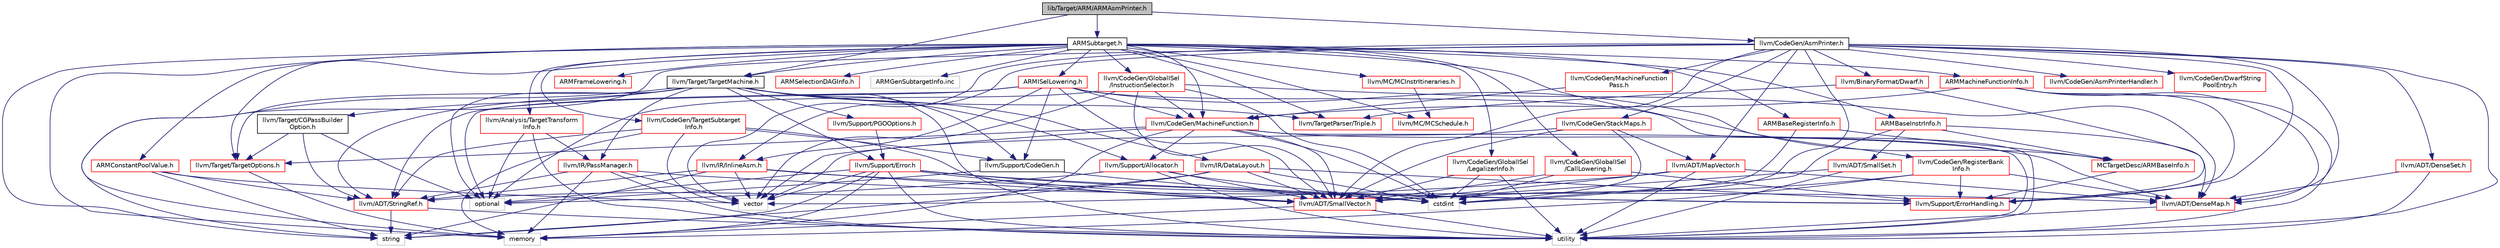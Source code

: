digraph "lib/Target/ARM/ARMAsmPrinter.h"
{
 // LATEX_PDF_SIZE
  bgcolor="transparent";
  edge [fontname="Helvetica",fontsize="10",labelfontname="Helvetica",labelfontsize="10"];
  node [fontname="Helvetica",fontsize="10",shape=record];
  Node1 [label="lib/Target/ARM/ARMAsmPrinter.h",height=0.2,width=0.4,color="black", fillcolor="grey75", style="filled", fontcolor="black",tooltip=" "];
  Node1 -> Node2 [color="midnightblue",fontsize="10",style="solid",fontname="Helvetica"];
  Node2 [label="ARMSubtarget.h",height=0.2,width=0.4,color="black",URL="$ARMSubtarget_8h.html",tooltip=" "];
  Node2 -> Node3 [color="midnightblue",fontsize="10",style="solid",fontname="Helvetica"];
  Node3 [label="ARMBaseInstrInfo.h",height=0.2,width=0.4,color="red",URL="$ARMBaseInstrInfo_8h.html",tooltip=" "];
  Node3 -> Node4 [color="midnightblue",fontsize="10",style="solid",fontname="Helvetica"];
  Node4 [label="MCTargetDesc/ARMBaseInfo.h",height=0.2,width=0.4,color="red",URL="$MCTargetDesc_2ARMBaseInfo_8h.html",tooltip=" "];
  Node4 -> Node14 [color="midnightblue",fontsize="10",style="solid",fontname="Helvetica"];
  Node14 [label="llvm/Support/ErrorHandling.h",height=0.2,width=0.4,color="red",URL="$Support_2ErrorHandling_8h.html",tooltip=" "];
  Node3 -> Node63 [color="midnightblue",fontsize="10",style="solid",fontname="Helvetica"];
  Node63 [label="llvm/ADT/DenseMap.h",height=0.2,width=0.4,color="red",URL="$DenseMap_8h.html",tooltip=" "];
  Node63 -> Node27 [color="midnightblue",fontsize="10",style="solid",fontname="Helvetica"];
  Node27 [label="utility",height=0.2,width=0.4,color="grey75",tooltip=" "];
  Node3 -> Node69 [color="midnightblue",fontsize="10",style="solid",fontname="Helvetica"];
  Node69 [label="llvm/ADT/SmallSet.h",height=0.2,width=0.4,color="red",URL="$SmallSet_8h.html",tooltip=" "];
  Node69 -> Node33 [color="midnightblue",fontsize="10",style="solid",fontname="Helvetica"];
  Node33 [label="llvm/ADT/SmallVector.h",height=0.2,width=0.4,color="red",URL="$SmallVector_8h.html",tooltip=" "];
  Node33 -> Node38 [color="midnightblue",fontsize="10",style="solid",fontname="Helvetica"];
  Node38 [label="memory",height=0.2,width=0.4,color="grey75",tooltip=" "];
  Node33 -> Node27 [color="midnightblue",fontsize="10",style="solid",fontname="Helvetica"];
  Node69 -> Node27 [color="midnightblue",fontsize="10",style="solid",fontname="Helvetica"];
  Node3 -> Node20 [color="midnightblue",fontsize="10",style="solid",fontname="Helvetica"];
  Node20 [label="cstdint",height=0.2,width=0.4,color="grey75",tooltip=" "];
  Node2 -> Node242 [color="midnightblue",fontsize="10",style="solid",fontname="Helvetica"];
  Node242 [label="ARMBaseRegisterInfo.h",height=0.2,width=0.4,color="red",URL="$ARMBaseRegisterInfo_8h.html",tooltip=" "];
  Node242 -> Node4 [color="midnightblue",fontsize="10",style="solid",fontname="Helvetica"];
  Node242 -> Node20 [color="midnightblue",fontsize="10",style="solid",fontname="Helvetica"];
  Node2 -> Node243 [color="midnightblue",fontsize="10",style="solid",fontname="Helvetica"];
  Node243 [label="ARMConstantPoolValue.h",height=0.2,width=0.4,color="red",URL="$ARMConstantPoolValue_8h.html",tooltip=" "];
  Node243 -> Node57 [color="midnightblue",fontsize="10",style="solid",fontname="Helvetica"];
  Node57 [label="llvm/ADT/StringRef.h",height=0.2,width=0.4,color="red",URL="$StringRef_8h.html",tooltip=" "];
  Node57 -> Node31 [color="midnightblue",fontsize="10",style="solid",fontname="Helvetica"];
  Node31 [label="string",height=0.2,width=0.4,color="grey75",tooltip=" "];
  Node57 -> Node27 [color="midnightblue",fontsize="10",style="solid",fontname="Helvetica"];
  Node243 -> Node31 [color="midnightblue",fontsize="10",style="solid",fontname="Helvetica"];
  Node243 -> Node48 [color="midnightblue",fontsize="10",style="solid",fontname="Helvetica"];
  Node48 [label="vector",height=0.2,width=0.4,color="grey75",tooltip=" "];
  Node2 -> Node246 [color="midnightblue",fontsize="10",style="solid",fontname="Helvetica"];
  Node246 [label="ARMFrameLowering.h",height=0.2,width=0.4,color="red",URL="$ARMFrameLowering_8h.html",tooltip=" "];
  Node2 -> Node248 [color="midnightblue",fontsize="10",style="solid",fontname="Helvetica"];
  Node248 [label="ARMISelLowering.h",height=0.2,width=0.4,color="red",URL="$ARMISelLowering_8h.html",tooltip=" "];
  Node248 -> Node4 [color="midnightblue",fontsize="10",style="solid",fontname="Helvetica"];
  Node248 -> Node33 [color="midnightblue",fontsize="10",style="solid",fontname="Helvetica"];
  Node248 -> Node57 [color="midnightblue",fontsize="10",style="solid",fontname="Helvetica"];
  Node248 -> Node158 [color="midnightblue",fontsize="10",style="solid",fontname="Helvetica"];
  Node158 [label="llvm/CodeGen/MachineFunction.h",height=0.2,width=0.4,color="red",URL="$MachineFunction_8h.html",tooltip=" "];
  Node158 -> Node63 [color="midnightblue",fontsize="10",style="solid",fontname="Helvetica"];
  Node158 -> Node33 [color="midnightblue",fontsize="10",style="solid",fontname="Helvetica"];
  Node158 -> Node143 [color="midnightblue",fontsize="10",style="solid",fontname="Helvetica"];
  Node143 [label="llvm/Support/Allocator.h",height=0.2,width=0.4,color="red",URL="$Allocator_8h.html",tooltip=" "];
  Node143 -> Node33 [color="midnightblue",fontsize="10",style="solid",fontname="Helvetica"];
  Node143 -> Node20 [color="midnightblue",fontsize="10",style="solid",fontname="Helvetica"];
  Node143 -> Node30 [color="midnightblue",fontsize="10",style="solid",fontname="Helvetica"];
  Node30 [label="optional",height=0.2,width=0.4,color="grey75",tooltip=" "];
  Node143 -> Node27 [color="midnightblue",fontsize="10",style="solid",fontname="Helvetica"];
  Node158 -> Node162 [color="midnightblue",fontsize="10",style="solid",fontname="Helvetica"];
  Node162 [label="llvm/Target/TargetOptions.h",height=0.2,width=0.4,color="red",URL="$TargetOptions_8h.html",tooltip=" "];
  Node162 -> Node38 [color="midnightblue",fontsize="10",style="solid",fontname="Helvetica"];
  Node158 -> Node20 [color="midnightblue",fontsize="10",style="solid",fontname="Helvetica"];
  Node158 -> Node38 [color="midnightblue",fontsize="10",style="solid",fontname="Helvetica"];
  Node158 -> Node27 [color="midnightblue",fontsize="10",style="solid",fontname="Helvetica"];
  Node158 -> Node48 [color="midnightblue",fontsize="10",style="solid",fontname="Helvetica"];
  Node248 -> Node134 [color="midnightblue",fontsize="10",style="solid",fontname="Helvetica"];
  Node134 [label="llvm/IR/InlineAsm.h",height=0.2,width=0.4,color="red",URL="$InlineAsm_8h.html",tooltip=" "];
  Node134 -> Node33 [color="midnightblue",fontsize="10",style="solid",fontname="Helvetica"];
  Node134 -> Node57 [color="midnightblue",fontsize="10",style="solid",fontname="Helvetica"];
  Node134 -> Node14 [color="midnightblue",fontsize="10",style="solid",fontname="Helvetica"];
  Node134 -> Node31 [color="midnightblue",fontsize="10",style="solid",fontname="Helvetica"];
  Node134 -> Node48 [color="midnightblue",fontsize="10",style="solid",fontname="Helvetica"];
  Node248 -> Node172 [color="midnightblue",fontsize="10",style="solid",fontname="Helvetica"];
  Node172 [label="llvm/Support/CodeGen.h",height=0.2,width=0.4,color="black",URL="$CodeGen_8h.html",tooltip=" "];
  Node172 -> Node20 [color="midnightblue",fontsize="10",style="solid",fontname="Helvetica"];
  Node172 -> Node30 [color="midnightblue",fontsize="10",style="solid",fontname="Helvetica"];
  Node248 -> Node30 [color="midnightblue",fontsize="10",style="solid",fontname="Helvetica"];
  Node248 -> Node27 [color="midnightblue",fontsize="10",style="solid",fontname="Helvetica"];
  Node2 -> Node284 [color="midnightblue",fontsize="10",style="solid",fontname="Helvetica"];
  Node284 [label="ARMMachineFunctionInfo.h",height=0.2,width=0.4,color="red",URL="$ARMMachineFunctionInfo_8h.html",tooltip=" "];
  Node284 -> Node63 [color="midnightblue",fontsize="10",style="solid",fontname="Helvetica"];
  Node284 -> Node158 [color="midnightblue",fontsize="10",style="solid",fontname="Helvetica"];
  Node284 -> Node14 [color="midnightblue",fontsize="10",style="solid",fontname="Helvetica"];
  Node284 -> Node27 [color="midnightblue",fontsize="10",style="solid",fontname="Helvetica"];
  Node2 -> Node285 [color="midnightblue",fontsize="10",style="solid",fontname="Helvetica"];
  Node285 [label="ARMSelectionDAGInfo.h",height=0.2,width=0.4,color="red",URL="$ARMSelectionDAGInfo_8h.html",tooltip=" "];
  Node2 -> Node288 [color="midnightblue",fontsize="10",style="solid",fontname="Helvetica"];
  Node288 [label="llvm/Analysis/TargetTransform\lInfo.h",height=0.2,width=0.4,color="red",URL="$TargetTransformInfo_8h.html",tooltip=" "];
  Node288 -> Node260 [color="midnightblue",fontsize="10",style="solid",fontname="Helvetica"];
  Node260 [label="llvm/IR/PassManager.h",height=0.2,width=0.4,color="red",URL="$PassManager_8h.html",tooltip=" "];
  Node260 -> Node63 [color="midnightblue",fontsize="10",style="solid",fontname="Helvetica"];
  Node260 -> Node57 [color="midnightblue",fontsize="10",style="solid",fontname="Helvetica"];
  Node260 -> Node38 [color="midnightblue",fontsize="10",style="solid",fontname="Helvetica"];
  Node260 -> Node27 [color="midnightblue",fontsize="10",style="solid",fontname="Helvetica"];
  Node260 -> Node48 [color="midnightblue",fontsize="10",style="solid",fontname="Helvetica"];
  Node288 -> Node30 [color="midnightblue",fontsize="10",style="solid",fontname="Helvetica"];
  Node288 -> Node27 [color="midnightblue",fontsize="10",style="solid",fontname="Helvetica"];
  Node2 -> Node291 [color="midnightblue",fontsize="10",style="solid",fontname="Helvetica"];
  Node291 [label="llvm/CodeGen/GlobalISel\l/CallLowering.h",height=0.2,width=0.4,color="red",URL="$CallLowering_8h.html",tooltip=" "];
  Node291 -> Node33 [color="midnightblue",fontsize="10",style="solid",fontname="Helvetica"];
  Node291 -> Node14 [color="midnightblue",fontsize="10",style="solid",fontname="Helvetica"];
  Node291 -> Node20 [color="midnightblue",fontsize="10",style="solid",fontname="Helvetica"];
  Node2 -> Node292 [color="midnightblue",fontsize="10",style="solid",fontname="Helvetica"];
  Node292 [label="llvm/CodeGen/GlobalISel\l/InstructionSelector.h",height=0.2,width=0.4,color="red",URL="$InstructionSelector_8h.html",tooltip=" "];
  Node292 -> Node63 [color="midnightblue",fontsize="10",style="solid",fontname="Helvetica"];
  Node292 -> Node33 [color="midnightblue",fontsize="10",style="solid",fontname="Helvetica"];
  Node292 -> Node158 [color="midnightblue",fontsize="10",style="solid",fontname="Helvetica"];
  Node292 -> Node20 [color="midnightblue",fontsize="10",style="solid",fontname="Helvetica"];
  Node292 -> Node30 [color="midnightblue",fontsize="10",style="solid",fontname="Helvetica"];
  Node292 -> Node48 [color="midnightblue",fontsize="10",style="solid",fontname="Helvetica"];
  Node2 -> Node293 [color="midnightblue",fontsize="10",style="solid",fontname="Helvetica"];
  Node293 [label="llvm/CodeGen/GlobalISel\l/LegalizerInfo.h",height=0.2,width=0.4,color="red",URL="$LegalizerInfo_8h.html",tooltip=" "];
  Node293 -> Node33 [color="midnightblue",fontsize="10",style="solid",fontname="Helvetica"];
  Node293 -> Node20 [color="midnightblue",fontsize="10",style="solid",fontname="Helvetica"];
  Node293 -> Node27 [color="midnightblue",fontsize="10",style="solid",fontname="Helvetica"];
  Node2 -> Node158 [color="midnightblue",fontsize="10",style="solid",fontname="Helvetica"];
  Node2 -> Node296 [color="midnightblue",fontsize="10",style="solid",fontname="Helvetica"];
  Node296 [label="llvm/CodeGen/RegisterBank\lInfo.h",height=0.2,width=0.4,color="red",URL="$RegisterBankInfo_8h.html",tooltip=" "];
  Node296 -> Node63 [color="midnightblue",fontsize="10",style="solid",fontname="Helvetica"];
  Node296 -> Node33 [color="midnightblue",fontsize="10",style="solid",fontname="Helvetica"];
  Node296 -> Node14 [color="midnightblue",fontsize="10",style="solid",fontname="Helvetica"];
  Node296 -> Node38 [color="midnightblue",fontsize="10",style="solid",fontname="Helvetica"];
  Node2 -> Node197 [color="midnightblue",fontsize="10",style="solid",fontname="Helvetica"];
  Node197 [label="llvm/CodeGen/TargetSubtarget\lInfo.h",height=0.2,width=0.4,color="red",URL="$TargetSubtargetInfo_8h.html",tooltip=" "];
  Node197 -> Node33 [color="midnightblue",fontsize="10",style="solid",fontname="Helvetica"];
  Node197 -> Node57 [color="midnightblue",fontsize="10",style="solid",fontname="Helvetica"];
  Node197 -> Node172 [color="midnightblue",fontsize="10",style="solid",fontname="Helvetica"];
  Node197 -> Node38 [color="midnightblue",fontsize="10",style="solid",fontname="Helvetica"];
  Node197 -> Node48 [color="midnightblue",fontsize="10",style="solid",fontname="Helvetica"];
  Node2 -> Node215 [color="midnightblue",fontsize="10",style="solid",fontname="Helvetica"];
  Node215 [label="llvm/MC/MCInstrItineraries.h",height=0.2,width=0.4,color="red",URL="$MCInstrItineraries_8h.html",tooltip=" "];
  Node215 -> Node216 [color="midnightblue",fontsize="10",style="solid",fontname="Helvetica"];
  Node216 [label="llvm/MC/MCSchedule.h",height=0.2,width=0.4,color="red",URL="$MCSchedule_8h.html",tooltip=" "];
  Node2 -> Node216 [color="midnightblue",fontsize="10",style="solid",fontname="Helvetica"];
  Node2 -> Node297 [color="midnightblue",fontsize="10",style="solid",fontname="Helvetica"];
  Node297 [label="llvm/Target/TargetMachine.h",height=0.2,width=0.4,color="black",URL="$Target_2TargetMachine_8h.html",tooltip=" "];
  Node297 -> Node57 [color="midnightblue",fontsize="10",style="solid",fontname="Helvetica"];
  Node297 -> Node263 [color="midnightblue",fontsize="10",style="solid",fontname="Helvetica"];
  Node263 [label="llvm/IR/DataLayout.h",height=0.2,width=0.4,color="red",URL="$DataLayout_8h.html",tooltip=" "];
  Node263 -> Node33 [color="midnightblue",fontsize="10",style="solid",fontname="Helvetica"];
  Node263 -> Node57 [color="midnightblue",fontsize="10",style="solid",fontname="Helvetica"];
  Node263 -> Node14 [color="midnightblue",fontsize="10",style="solid",fontname="Helvetica"];
  Node263 -> Node20 [color="midnightblue",fontsize="10",style="solid",fontname="Helvetica"];
  Node263 -> Node31 [color="midnightblue",fontsize="10",style="solid",fontname="Helvetica"];
  Node297 -> Node260 [color="midnightblue",fontsize="10",style="solid",fontname="Helvetica"];
  Node297 -> Node143 [color="midnightblue",fontsize="10",style="solid",fontname="Helvetica"];
  Node297 -> Node172 [color="midnightblue",fontsize="10",style="solid",fontname="Helvetica"];
  Node297 -> Node203 [color="midnightblue",fontsize="10",style="solid",fontname="Helvetica"];
  Node203 [label="llvm/Support/Error.h",height=0.2,width=0.4,color="red",URL="$Support_2Error_8h.html",tooltip=" "];
  Node203 -> Node33 [color="midnightblue",fontsize="10",style="solid",fontname="Helvetica"];
  Node203 -> Node14 [color="midnightblue",fontsize="10",style="solid",fontname="Helvetica"];
  Node203 -> Node20 [color="midnightblue",fontsize="10",style="solid",fontname="Helvetica"];
  Node203 -> Node38 [color="midnightblue",fontsize="10",style="solid",fontname="Helvetica"];
  Node203 -> Node30 [color="midnightblue",fontsize="10",style="solid",fontname="Helvetica"];
  Node203 -> Node31 [color="midnightblue",fontsize="10",style="solid",fontname="Helvetica"];
  Node203 -> Node27 [color="midnightblue",fontsize="10",style="solid",fontname="Helvetica"];
  Node203 -> Node48 [color="midnightblue",fontsize="10",style="solid",fontname="Helvetica"];
  Node297 -> Node298 [color="midnightblue",fontsize="10",style="solid",fontname="Helvetica"];
  Node298 [label="llvm/Support/PGOOptions.h",height=0.2,width=0.4,color="red",URL="$PGOOptions_8h.html",tooltip=" "];
  Node298 -> Node203 [color="midnightblue",fontsize="10",style="solid",fontname="Helvetica"];
  Node297 -> Node300 [color="midnightblue",fontsize="10",style="solid",fontname="Helvetica"];
  Node300 [label="llvm/Target/CGPassBuilder\lOption.h",height=0.2,width=0.4,color="black",URL="$CGPassBuilderOption_8h.html",tooltip=" "];
  Node300 -> Node57 [color="midnightblue",fontsize="10",style="solid",fontname="Helvetica"];
  Node300 -> Node162 [color="midnightblue",fontsize="10",style="solid",fontname="Helvetica"];
  Node300 -> Node30 [color="midnightblue",fontsize="10",style="solid",fontname="Helvetica"];
  Node297 -> Node162 [color="midnightblue",fontsize="10",style="solid",fontname="Helvetica"];
  Node297 -> Node217 [color="midnightblue",fontsize="10",style="solid",fontname="Helvetica"];
  Node217 [label="llvm/TargetParser/Triple.h",height=0.2,width=0.4,color="red",URL="$Triple_8h.html",tooltip=" "];
  Node297 -> Node30 [color="midnightblue",fontsize="10",style="solid",fontname="Helvetica"];
  Node297 -> Node31 [color="midnightblue",fontsize="10",style="solid",fontname="Helvetica"];
  Node297 -> Node27 [color="midnightblue",fontsize="10",style="solid",fontname="Helvetica"];
  Node2 -> Node162 [color="midnightblue",fontsize="10",style="solid",fontname="Helvetica"];
  Node2 -> Node217 [color="midnightblue",fontsize="10",style="solid",fontname="Helvetica"];
  Node2 -> Node38 [color="midnightblue",fontsize="10",style="solid",fontname="Helvetica"];
  Node2 -> Node31 [color="midnightblue",fontsize="10",style="solid",fontname="Helvetica"];
  Node2 -> Node54 [color="midnightblue",fontsize="10",style="solid",fontname="Helvetica"];
  Node54 [label="ARMGenSubtargetInfo.inc",height=0.2,width=0.4,color="grey75",tooltip=" "];
  Node1 -> Node301 [color="midnightblue",fontsize="10",style="solid",fontname="Helvetica"];
  Node301 [label="llvm/CodeGen/AsmPrinter.h",height=0.2,width=0.4,color="black",URL="$AsmPrinter_8h.html",tooltip=" "];
  Node301 -> Node63 [color="midnightblue",fontsize="10",style="solid",fontname="Helvetica"];
  Node301 -> Node176 [color="midnightblue",fontsize="10",style="solid",fontname="Helvetica"];
  Node176 [label="llvm/ADT/DenseSet.h",height=0.2,width=0.4,color="red",URL="$DenseSet_8h.html",tooltip=" "];
  Node176 -> Node63 [color="midnightblue",fontsize="10",style="solid",fontname="Helvetica"];
  Node176 -> Node27 [color="midnightblue",fontsize="10",style="solid",fontname="Helvetica"];
  Node301 -> Node239 [color="midnightblue",fontsize="10",style="solid",fontname="Helvetica"];
  Node239 [label="llvm/ADT/MapVector.h",height=0.2,width=0.4,color="red",URL="$MapVector_8h.html",tooltip=" "];
  Node239 -> Node63 [color="midnightblue",fontsize="10",style="solid",fontname="Helvetica"];
  Node239 -> Node33 [color="midnightblue",fontsize="10",style="solid",fontname="Helvetica"];
  Node239 -> Node27 [color="midnightblue",fontsize="10",style="solid",fontname="Helvetica"];
  Node239 -> Node48 [color="midnightblue",fontsize="10",style="solid",fontname="Helvetica"];
  Node301 -> Node33 [color="midnightblue",fontsize="10",style="solid",fontname="Helvetica"];
  Node301 -> Node302 [color="midnightblue",fontsize="10",style="solid",fontname="Helvetica"];
  Node302 [label="llvm/BinaryFormat/Dwarf.h",height=0.2,width=0.4,color="red",URL="$Dwarf_8h.html",tooltip=" "];
  Node302 -> Node14 [color="midnightblue",fontsize="10",style="solid",fontname="Helvetica"];
  Node302 -> Node217 [color="midnightblue",fontsize="10",style="solid",fontname="Helvetica"];
  Node301 -> Node305 [color="midnightblue",fontsize="10",style="solid",fontname="Helvetica"];
  Node305 [label="llvm/CodeGen/AsmPrinterHandler.h",height=0.2,width=0.4,color="red",URL="$AsmPrinterHandler_8h.html",tooltip=" "];
  Node301 -> Node306 [color="midnightblue",fontsize="10",style="solid",fontname="Helvetica"];
  Node306 [label="llvm/CodeGen/DwarfString\lPoolEntry.h",height=0.2,width=0.4,color="red",URL="$DwarfStringPoolEntry_8h.html",tooltip=" "];
  Node301 -> Node221 [color="midnightblue",fontsize="10",style="solid",fontname="Helvetica"];
  Node221 [label="llvm/CodeGen/MachineFunction\lPass.h",height=0.2,width=0.4,color="red",URL="$MachineFunctionPass_8h.html",tooltip=" "];
  Node221 -> Node158 [color="midnightblue",fontsize="10",style="solid",fontname="Helvetica"];
  Node301 -> Node307 [color="midnightblue",fontsize="10",style="solid",fontname="Helvetica"];
  Node307 [label="llvm/CodeGen/StackMaps.h",height=0.2,width=0.4,color="red",URL="$StackMaps_8h.html",tooltip=" "];
  Node307 -> Node239 [color="midnightblue",fontsize="10",style="solid",fontname="Helvetica"];
  Node307 -> Node33 [color="midnightblue",fontsize="10",style="solid",fontname="Helvetica"];
  Node307 -> Node20 [color="midnightblue",fontsize="10",style="solid",fontname="Helvetica"];
  Node307 -> Node48 [color="midnightblue",fontsize="10",style="solid",fontname="Helvetica"];
  Node301 -> Node134 [color="midnightblue",fontsize="10",style="solid",fontname="Helvetica"];
  Node301 -> Node14 [color="midnightblue",fontsize="10",style="solid",fontname="Helvetica"];
  Node301 -> Node20 [color="midnightblue",fontsize="10",style="solid",fontname="Helvetica"];
  Node301 -> Node38 [color="midnightblue",fontsize="10",style="solid",fontname="Helvetica"];
  Node301 -> Node27 [color="midnightblue",fontsize="10",style="solid",fontname="Helvetica"];
  Node301 -> Node48 [color="midnightblue",fontsize="10",style="solid",fontname="Helvetica"];
  Node1 -> Node297 [color="midnightblue",fontsize="10",style="solid",fontname="Helvetica"];
}
